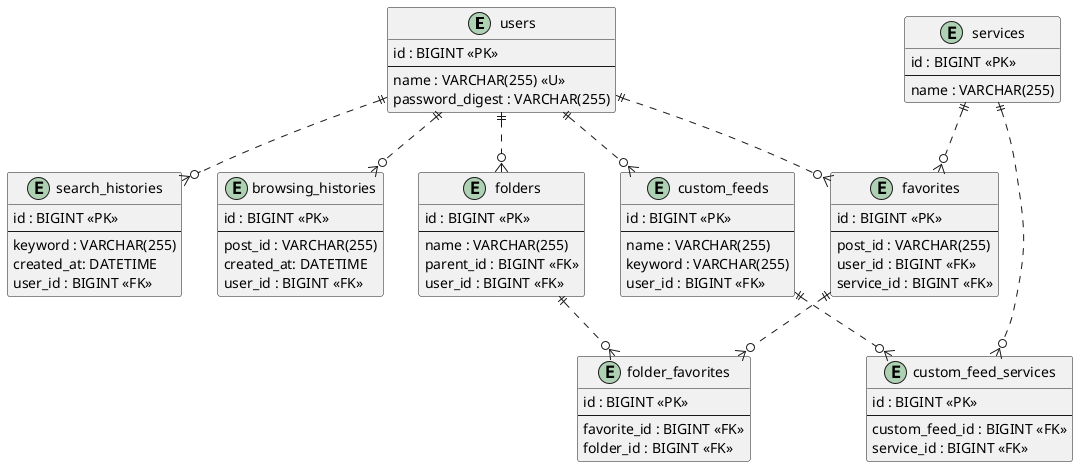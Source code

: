 @startuml

entity users {
    id : BIGINT <<PK>>
    --
    name : VARCHAR(255) <<U>>
    password_digest : VARCHAR(255)
}

entity search_histories {
    id : BIGINT <<PK>>
    --
    keyword : VARCHAR(255)
    created_at: DATETIME
    user_id : BIGINT <<FK>>
}

entity browsing_histories {
    id : BIGINT <<PK>>
    --
    post_id : VARCHAR(255)
    created_at: DATETIME
    user_id : BIGINT <<FK>>
}

entity favorites {
    id : BIGINT <<PK>>
    --
    post_id : VARCHAR(255)
    user_id : BIGINT <<FK>>
    service_id : BIGINT <<FK>>
}

entity folders {
    id : BIGINT <<PK>>
    --
    name : VARCHAR(255)
    parent_id : BIGINT <<FK>>
    user_id : BIGINT <<FK>>
}

entity folder_favorites {
    id : BIGINT <<PK>>
    --
    favorite_id : BIGINT <<FK>>
    folder_id : BIGINT <<FK>>
}

entity custom_feeds {
    id : BIGINT <<PK>>
    --
    name : VARCHAR(255)
    keyword : VARCHAR(255)
    user_id : BIGINT <<FK>>
}

entity services {
    id : BIGINT <<PK>>
    --
    name : VARCHAR(255)
}

entity custom_feed_services {
    id : BIGINT <<PK>>
    --
    custom_feed_id : BIGINT <<FK>>
    service_id : BIGINT <<FK>>
}


users ||..o{ search_histories
users ||..o{ browsing_histories
users ||..o{ favorites
users ||..o{ folders
users ||..o{ custom_feeds

favorites ||..o{ folder_favorites
folders ||..o{ folder_favorites

custom_feeds ||..o{ custom_feed_services
services ||..o{ favorites
services ||..o{ custom_feed_services

@enduml

